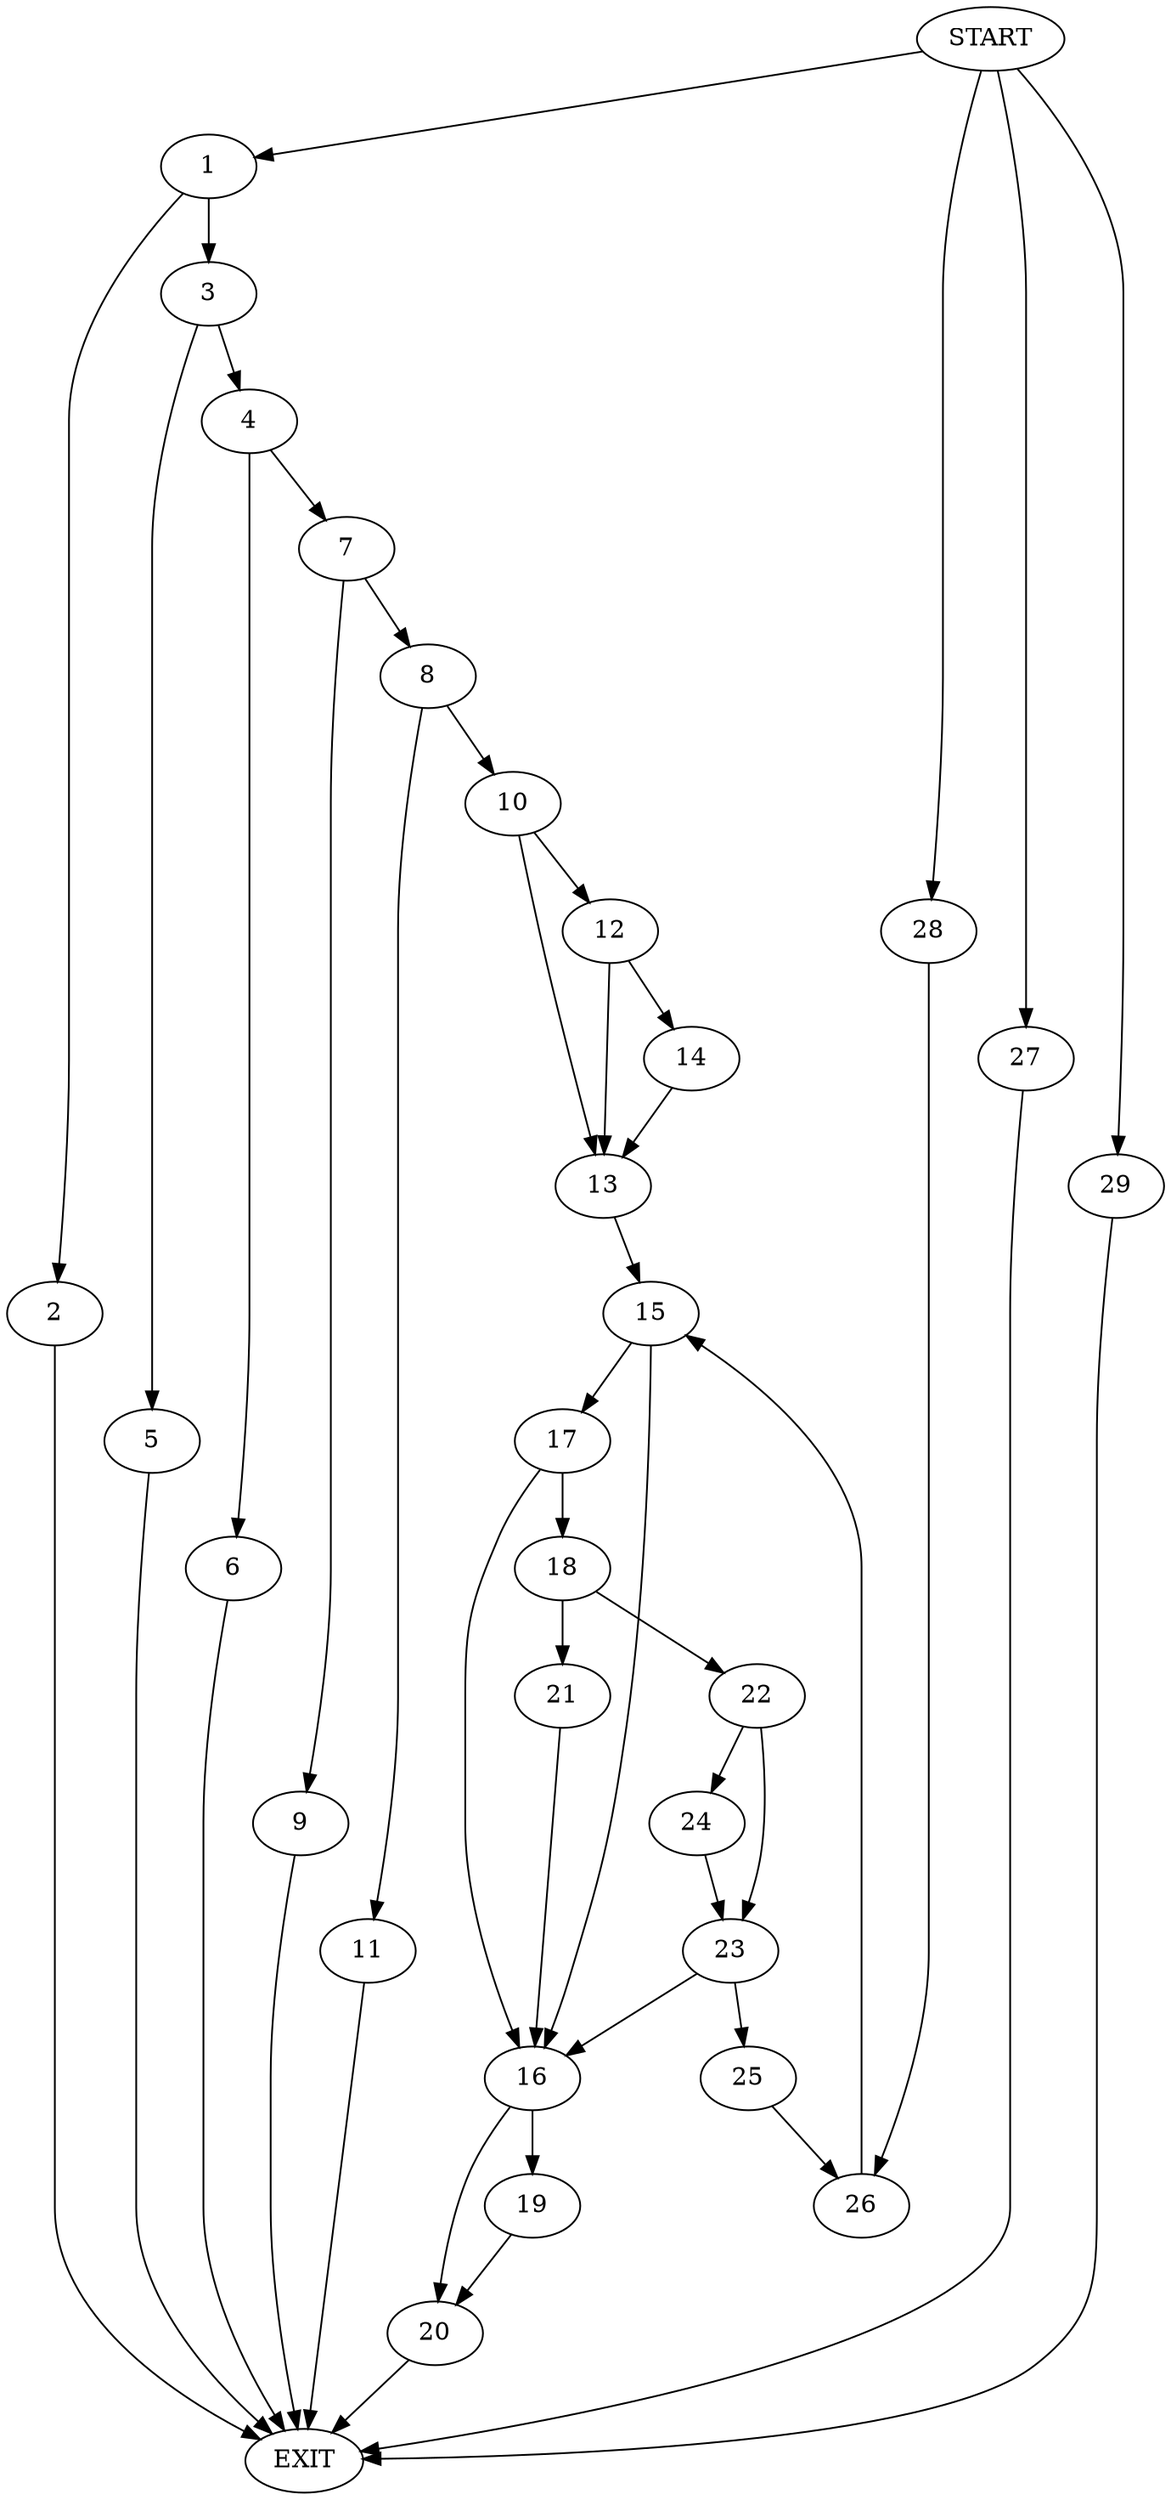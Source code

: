 digraph {
0 [label="START"]
30 [label="EXIT"]
0 -> 1
1 -> 2
1 -> 3
3 -> 4
3 -> 5
2 -> 30
5 -> 30
4 -> 6
4 -> 7
6 -> 30
7 -> 8
7 -> 9
9 -> 30
8 -> 10
8 -> 11
10 -> 12
10 -> 13
11 -> 30
12 -> 13
12 -> 14
13 -> 15
14 -> 13
15 -> 16
15 -> 17
17 -> 18
17 -> 16
16 -> 19
16 -> 20
18 -> 21
18 -> 22
22 -> 23
22 -> 24
21 -> 16
23 -> 16
23 -> 25
24 -> 23
25 -> 26
0 -> 27
27 -> 30
26 -> 15
0 -> 28
28 -> 26
0 -> 29
29 -> 30
19 -> 20
20 -> 30
}
